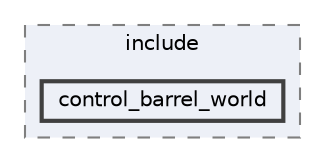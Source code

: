 digraph "control_barrel_world/include/control_barrel_world"
{
 // LATEX_PDF_SIZE
  bgcolor="transparent";
  edge [fontname=Helvetica,fontsize=10,labelfontname=Helvetica,labelfontsize=10];
  node [fontname=Helvetica,fontsize=10,shape=box,height=0.2,width=0.4];
  compound=true
  subgraph clusterdir_a83475934f5c98a12825c4d4d97d06b8 {
    graph [ bgcolor="#edf0f7", pencolor="grey50", label="include", fontname=Helvetica,fontsize=10 style="filled,dashed", URL="dir_a83475934f5c98a12825c4d4d97d06b8.html",tooltip=""]
  dir_0a8e4295a7b6be4e2a2ccc42c8132dae [label="control_barrel_world", fillcolor="#edf0f7", color="grey25", style="filled,bold", URL="dir_0a8e4295a7b6be4e2a2ccc42c8132dae.html",tooltip=""];
  }
}
